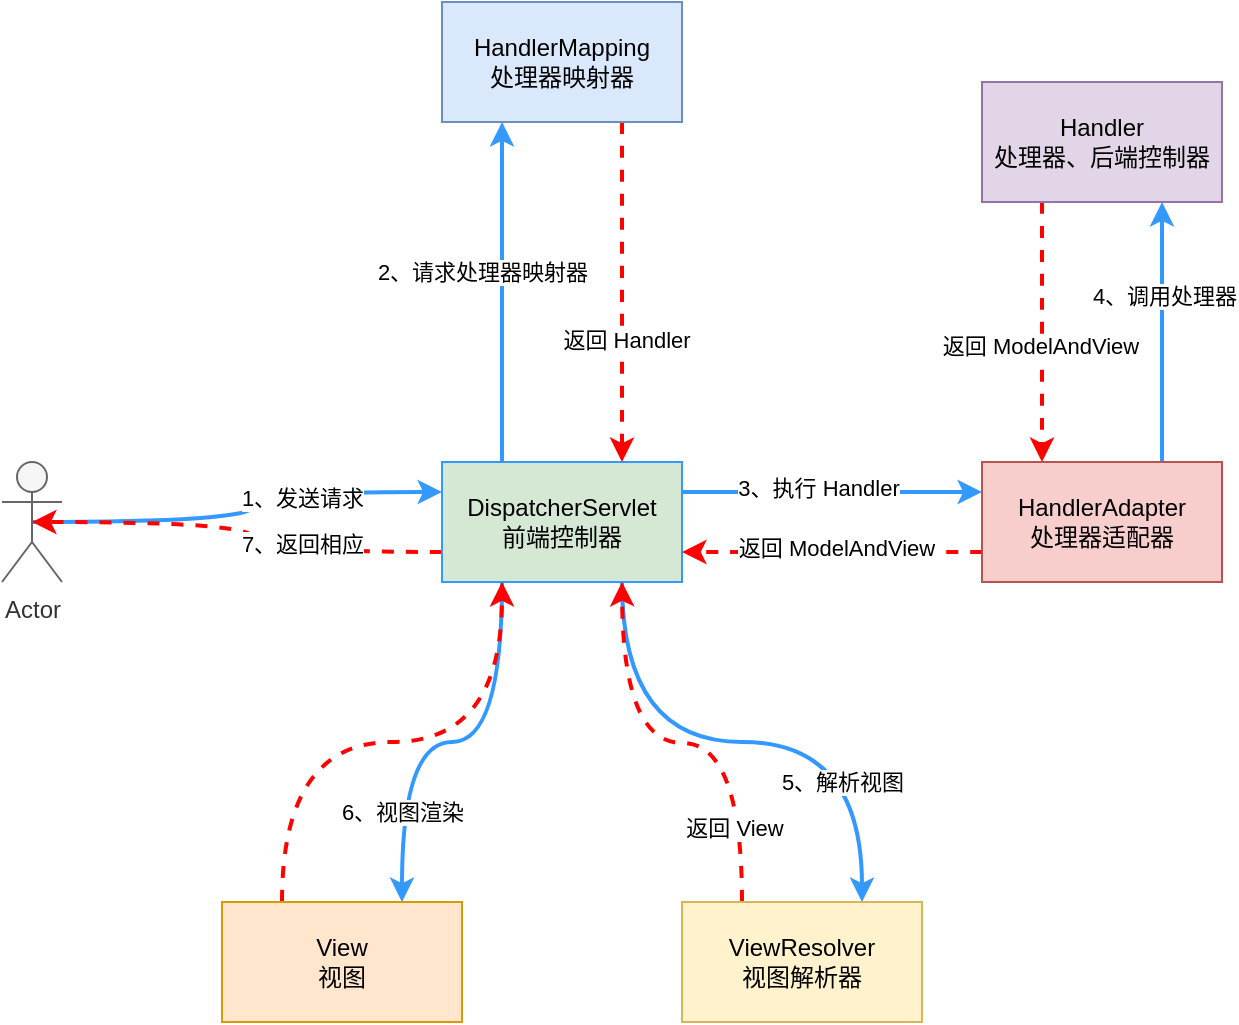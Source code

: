 <mxfile version="17.4.0" type="github">
  <diagram id="BHxKJdyTUyUEpttBpl3V" name="Page-1">
    <mxGraphModel dx="1186" dy="740" grid="1" gridSize="10" guides="1" tooltips="1" connect="1" arrows="1" fold="1" page="1" pageScale="1" pageWidth="827" pageHeight="1169" math="0" shadow="0">
      <root>
        <mxCell id="0" />
        <mxCell id="1" parent="0" />
        <mxCell id="cHQSaRUddTkOhXHCEBof-3" style="edgeStyle=orthogonalEdgeStyle;rounded=0;orthogonalLoop=1;jettySize=auto;html=1;exitX=0.5;exitY=0.5;exitDx=0;exitDy=0;exitPerimeter=0;entryX=0;entryY=0.25;entryDx=0;entryDy=0;curved=1;fontColor=#3399FF;strokeColor=#3399FF;strokeWidth=2;" edge="1" parent="1" source="cHQSaRUddTkOhXHCEBof-1" target="cHQSaRUddTkOhXHCEBof-2">
          <mxGeometry relative="1" as="geometry" />
        </mxCell>
        <mxCell id="cHQSaRUddTkOhXHCEBof-5" value="1、发送请求" style="edgeLabel;html=1;align=center;verticalAlign=middle;resizable=0;points=[];" vertex="1" connectable="0" parent="cHQSaRUddTkOhXHCEBof-3">
          <mxGeometry x="0.364" y="-2" relative="1" as="geometry">
            <mxPoint y="1" as="offset" />
          </mxGeometry>
        </mxCell>
        <mxCell id="cHQSaRUddTkOhXHCEBof-1" value="Actor" style="shape=umlActor;verticalLabelPosition=bottom;verticalAlign=top;html=1;outlineConnect=0;fillColor=#f5f5f5;fontColor=#333333;strokeColor=#666666;" vertex="1" parent="1">
          <mxGeometry x="100" y="320" width="30" height="60" as="geometry" />
        </mxCell>
        <mxCell id="cHQSaRUddTkOhXHCEBof-4" style="edgeStyle=orthogonalEdgeStyle;curved=1;rounded=0;orthogonalLoop=1;jettySize=auto;html=1;exitX=0;exitY=0.75;exitDx=0;exitDy=0;entryX=0.5;entryY=0.5;entryDx=0;entryDy=0;entryPerimeter=0;strokeColor=#FF0000;dashed=1;strokeWidth=2;" edge="1" parent="1" source="cHQSaRUddTkOhXHCEBof-2" target="cHQSaRUddTkOhXHCEBof-1">
          <mxGeometry relative="1" as="geometry" />
        </mxCell>
        <mxCell id="cHQSaRUddTkOhXHCEBof-6" value="7、返回相应" style="edgeLabel;html=1;align=center;verticalAlign=middle;resizable=0;points=[];" vertex="1" connectable="0" parent="cHQSaRUddTkOhXHCEBof-4">
          <mxGeometry x="-0.227" y="-4" relative="1" as="geometry">
            <mxPoint x="15" as="offset" />
          </mxGeometry>
        </mxCell>
        <mxCell id="cHQSaRUddTkOhXHCEBof-8" style="edgeStyle=orthogonalEdgeStyle;curved=1;rounded=0;orthogonalLoop=1;jettySize=auto;html=1;exitX=0.25;exitY=0;exitDx=0;exitDy=0;entryX=0.25;entryY=1;entryDx=0;entryDy=0;strokeColor=#3399FF;strokeWidth=2;" edge="1" parent="1" source="cHQSaRUddTkOhXHCEBof-2" target="cHQSaRUddTkOhXHCEBof-7">
          <mxGeometry relative="1" as="geometry" />
        </mxCell>
        <mxCell id="cHQSaRUddTkOhXHCEBof-10" value="2、请求处理器映射器" style="edgeLabel;html=1;align=center;verticalAlign=middle;resizable=0;points=[];" vertex="1" connectable="0" parent="cHQSaRUddTkOhXHCEBof-8">
          <mxGeometry x="0.123" y="-1" relative="1" as="geometry">
            <mxPoint x="-11" as="offset" />
          </mxGeometry>
        </mxCell>
        <mxCell id="cHQSaRUddTkOhXHCEBof-13" style="edgeStyle=orthogonalEdgeStyle;curved=1;rounded=0;orthogonalLoop=1;jettySize=auto;html=1;exitX=0.25;exitY=1;exitDx=0;exitDy=0;entryX=0.75;entryY=0;entryDx=0;entryDy=0;fontColor=#000000;strokeColor=#3399FF;strokeWidth=2;" edge="1" parent="1" source="cHQSaRUddTkOhXHCEBof-2" target="cHQSaRUddTkOhXHCEBof-12">
          <mxGeometry relative="1" as="geometry" />
        </mxCell>
        <mxCell id="cHQSaRUddTkOhXHCEBof-15" value="6、视图渲染" style="edgeLabel;html=1;align=center;verticalAlign=middle;resizable=0;points=[];fontColor=#000000;" vertex="1" connectable="0" parent="cHQSaRUddTkOhXHCEBof-13">
          <mxGeometry x="-0.188" y="2" relative="1" as="geometry">
            <mxPoint x="-45" y="33" as="offset" />
          </mxGeometry>
        </mxCell>
        <mxCell id="cHQSaRUddTkOhXHCEBof-17" style="edgeStyle=orthogonalEdgeStyle;curved=1;rounded=0;orthogonalLoop=1;jettySize=auto;html=1;exitX=0.75;exitY=1;exitDx=0;exitDy=0;entryX=0.75;entryY=0;entryDx=0;entryDy=0;fontColor=#000000;strokeColor=#3399FF;strokeWidth=2;" edge="1" parent="1" source="cHQSaRUddTkOhXHCEBof-2" target="cHQSaRUddTkOhXHCEBof-16">
          <mxGeometry relative="1" as="geometry" />
        </mxCell>
        <mxCell id="cHQSaRUddTkOhXHCEBof-19" value="5、解析视图" style="edgeLabel;html=1;align=center;verticalAlign=middle;resizable=0;points=[];fontColor=#000000;" vertex="1" connectable="0" parent="cHQSaRUddTkOhXHCEBof-17">
          <mxGeometry x="0.257" y="-12" relative="1" as="geometry">
            <mxPoint x="14" y="8" as="offset" />
          </mxGeometry>
        </mxCell>
        <mxCell id="cHQSaRUddTkOhXHCEBof-22" style="edgeStyle=orthogonalEdgeStyle;curved=1;rounded=0;orthogonalLoop=1;jettySize=auto;html=1;exitX=1;exitY=0.25;exitDx=0;exitDy=0;entryX=0;entryY=0.25;entryDx=0;entryDy=0;fontColor=#000000;strokeColor=#3399FF;strokeWidth=2;" edge="1" parent="1" source="cHQSaRUddTkOhXHCEBof-2" target="cHQSaRUddTkOhXHCEBof-21">
          <mxGeometry relative="1" as="geometry" />
        </mxCell>
        <mxCell id="cHQSaRUddTkOhXHCEBof-24" value="3、执行 Handler" style="edgeLabel;html=1;align=center;verticalAlign=middle;resizable=0;points=[];fontColor=#000000;" vertex="1" connectable="0" parent="cHQSaRUddTkOhXHCEBof-22">
          <mxGeometry x="-0.16" relative="1" as="geometry">
            <mxPoint x="5" y="-2" as="offset" />
          </mxGeometry>
        </mxCell>
        <mxCell id="cHQSaRUddTkOhXHCEBof-2" value="DispatcherServlet&lt;br&gt;前端控制器" style="rounded=0;whiteSpace=wrap;html=1;fillColor=#d5e8d4;strokeColor=#3399FF;" vertex="1" parent="1">
          <mxGeometry x="320" y="320" width="120" height="60" as="geometry" />
        </mxCell>
        <mxCell id="cHQSaRUddTkOhXHCEBof-9" style="edgeStyle=orthogonalEdgeStyle;curved=1;rounded=0;orthogonalLoop=1;jettySize=auto;html=1;exitX=0.75;exitY=1;exitDx=0;exitDy=0;entryX=0.75;entryY=0;entryDx=0;entryDy=0;strokeColor=#FF0000;dashed=1;strokeWidth=2;" edge="1" parent="1" source="cHQSaRUddTkOhXHCEBof-7" target="cHQSaRUddTkOhXHCEBof-2">
          <mxGeometry relative="1" as="geometry" />
        </mxCell>
        <mxCell id="cHQSaRUddTkOhXHCEBof-11" value="返回 Handler" style="edgeLabel;html=1;align=center;verticalAlign=middle;resizable=0;points=[];" vertex="1" connectable="0" parent="cHQSaRUddTkOhXHCEBof-9">
          <mxGeometry x="0.265" y="2" relative="1" as="geometry">
            <mxPoint y="1" as="offset" />
          </mxGeometry>
        </mxCell>
        <mxCell id="cHQSaRUddTkOhXHCEBof-7" value="HandlerMapping&lt;br&gt;处理器映射器" style="rounded=0;whiteSpace=wrap;html=1;fillColor=#dae8fc;strokeColor=#6c8ebf;" vertex="1" parent="1">
          <mxGeometry x="320" y="90" width="120" height="60" as="geometry" />
        </mxCell>
        <mxCell id="cHQSaRUddTkOhXHCEBof-14" style="edgeStyle=orthogonalEdgeStyle;curved=1;rounded=0;orthogonalLoop=1;jettySize=auto;html=1;exitX=0.25;exitY=0;exitDx=0;exitDy=0;entryX=0.25;entryY=1;entryDx=0;entryDy=0;dashed=1;fontColor=#000000;strokeColor=#FF0000;strokeWidth=2;" edge="1" parent="1" source="cHQSaRUddTkOhXHCEBof-12" target="cHQSaRUddTkOhXHCEBof-2">
          <mxGeometry relative="1" as="geometry" />
        </mxCell>
        <mxCell id="cHQSaRUddTkOhXHCEBof-12" value="View&lt;br&gt;视图" style="rounded=0;whiteSpace=wrap;html=1;strokeColor=#d79b00;fillColor=#ffe6cc;" vertex="1" parent="1">
          <mxGeometry x="210" y="540" width="120" height="60" as="geometry" />
        </mxCell>
        <mxCell id="cHQSaRUddTkOhXHCEBof-18" style="edgeStyle=orthogonalEdgeStyle;curved=1;rounded=0;orthogonalLoop=1;jettySize=auto;html=1;exitX=0.25;exitY=0;exitDx=0;exitDy=0;fontColor=#000000;strokeColor=#FF0000;strokeWidth=2;dashed=1;" edge="1" parent="1" source="cHQSaRUddTkOhXHCEBof-16">
          <mxGeometry relative="1" as="geometry">
            <mxPoint x="410" y="380" as="targetPoint" />
          </mxGeometry>
        </mxCell>
        <mxCell id="cHQSaRUddTkOhXHCEBof-20" value="返回 View" style="edgeLabel;html=1;align=center;verticalAlign=middle;resizable=0;points=[];fontColor=#000000;" vertex="1" connectable="0" parent="cHQSaRUddTkOhXHCEBof-18">
          <mxGeometry x="-0.664" y="4" relative="1" as="geometry">
            <mxPoint as="offset" />
          </mxGeometry>
        </mxCell>
        <mxCell id="cHQSaRUddTkOhXHCEBof-16" value="ViewResolver&lt;br&gt;视图解析器" style="rounded=0;whiteSpace=wrap;html=1;strokeColor=#d6b656;fillColor=#fff2cc;" vertex="1" parent="1">
          <mxGeometry x="440" y="540" width="120" height="60" as="geometry" />
        </mxCell>
        <mxCell id="cHQSaRUddTkOhXHCEBof-23" style="edgeStyle=orthogonalEdgeStyle;curved=1;rounded=0;orthogonalLoop=1;jettySize=auto;html=1;exitX=0;exitY=0.75;exitDx=0;exitDy=0;entryX=1;entryY=0.75;entryDx=0;entryDy=0;dashed=1;fontColor=#000000;strokeColor=#FF0000;strokeWidth=2;" edge="1" parent="1" source="cHQSaRUddTkOhXHCEBof-21" target="cHQSaRUddTkOhXHCEBof-2">
          <mxGeometry relative="1" as="geometry" />
        </mxCell>
        <mxCell id="cHQSaRUddTkOhXHCEBof-25" value="返回 ModelAndView" style="edgeLabel;html=1;align=center;verticalAlign=middle;resizable=0;points=[];fontColor=#000000;" vertex="1" connectable="0" parent="cHQSaRUddTkOhXHCEBof-23">
          <mxGeometry x="0.107" y="3" relative="1" as="geometry">
            <mxPoint x="10" y="-5" as="offset" />
          </mxGeometry>
        </mxCell>
        <mxCell id="cHQSaRUddTkOhXHCEBof-27" style="edgeStyle=orthogonalEdgeStyle;curved=1;rounded=0;orthogonalLoop=1;jettySize=auto;html=1;exitX=0.75;exitY=0;exitDx=0;exitDy=0;entryX=0.75;entryY=1;entryDx=0;entryDy=0;fontColor=#000000;strokeColor=#3399FF;strokeWidth=2;" edge="1" parent="1" source="cHQSaRUddTkOhXHCEBof-21" target="cHQSaRUddTkOhXHCEBof-26">
          <mxGeometry relative="1" as="geometry" />
        </mxCell>
        <mxCell id="cHQSaRUddTkOhXHCEBof-29" value="4、调用处理器" style="edgeLabel;html=1;align=center;verticalAlign=middle;resizable=0;points=[];fontColor=#000000;" vertex="1" connectable="0" parent="cHQSaRUddTkOhXHCEBof-27">
          <mxGeometry x="0.285" y="-1" relative="1" as="geometry">
            <mxPoint as="offset" />
          </mxGeometry>
        </mxCell>
        <mxCell id="cHQSaRUddTkOhXHCEBof-21" value="HandlerAdapter&lt;br&gt;处理器适配器" style="rounded=0;whiteSpace=wrap;html=1;strokeColor=#b85450;fillColor=#f8cecc;" vertex="1" parent="1">
          <mxGeometry x="590" y="320" width="120" height="60" as="geometry" />
        </mxCell>
        <mxCell id="cHQSaRUddTkOhXHCEBof-28" style="edgeStyle=orthogonalEdgeStyle;curved=1;rounded=0;orthogonalLoop=1;jettySize=auto;html=1;exitX=0.25;exitY=1;exitDx=0;exitDy=0;entryX=0.25;entryY=0;entryDx=0;entryDy=0;fontColor=#000000;strokeColor=#FF0000;strokeWidth=2;dashed=1;" edge="1" parent="1" source="cHQSaRUddTkOhXHCEBof-26" target="cHQSaRUddTkOhXHCEBof-21">
          <mxGeometry relative="1" as="geometry" />
        </mxCell>
        <mxCell id="cHQSaRUddTkOhXHCEBof-30" value="返回 ModelAndView" style="edgeLabel;html=1;align=center;verticalAlign=middle;resizable=0;points=[];fontColor=#000000;" vertex="1" connectable="0" parent="cHQSaRUddTkOhXHCEBof-28">
          <mxGeometry x="0.1" y="-1" relative="1" as="geometry">
            <mxPoint as="offset" />
          </mxGeometry>
        </mxCell>
        <mxCell id="cHQSaRUddTkOhXHCEBof-26" value="Handler&lt;br&gt;处理器、后端控制器" style="rounded=0;whiteSpace=wrap;html=1;strokeColor=#9673a6;fillColor=#e1d5e7;" vertex="1" parent="1">
          <mxGeometry x="590" y="130" width="120" height="60" as="geometry" />
        </mxCell>
      </root>
    </mxGraphModel>
  </diagram>
</mxfile>
